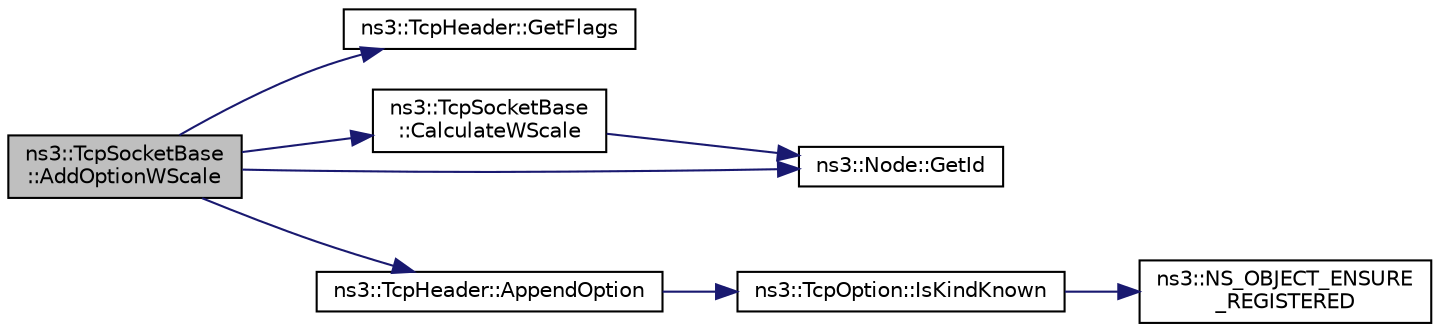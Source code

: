 digraph "ns3::TcpSocketBase::AddOptionWScale"
{
  edge [fontname="Helvetica",fontsize="10",labelfontname="Helvetica",labelfontsize="10"];
  node [fontname="Helvetica",fontsize="10",shape=record];
  rankdir="LR";
  Node1 [label="ns3::TcpSocketBase\l::AddOptionWScale",height=0.2,width=0.4,color="black", fillcolor="grey75", style="filled", fontcolor="black"];
  Node1 -> Node2 [color="midnightblue",fontsize="10",style="solid"];
  Node2 [label="ns3::TcpHeader::GetFlags",height=0.2,width=0.4,color="black", fillcolor="white", style="filled",URL="$d0/d46/classns3_1_1TcpHeader.html#a0d04c5620ee147d4e01d56b9530e8db1",tooltip="Get the flags. "];
  Node1 -> Node3 [color="midnightblue",fontsize="10",style="solid"];
  Node3 [label="ns3::TcpSocketBase\l::CalculateWScale",height=0.2,width=0.4,color="black", fillcolor="white", style="filled",URL="$d1/d45/classns3_1_1TcpSocketBase.html#a53856cbb5c7e49324f5428da7b9f0c74",tooltip="Calculate window scale value based on receive buffer space. "];
  Node3 -> Node4 [color="midnightblue",fontsize="10",style="solid"];
  Node4 [label="ns3::Node::GetId",height=0.2,width=0.4,color="black", fillcolor="white", style="filled",URL="$dd/ded/classns3_1_1Node.html#aaf49b64a843565ce3812326313b370ac"];
  Node1 -> Node5 [color="midnightblue",fontsize="10",style="solid"];
  Node5 [label="ns3::TcpHeader::AppendOption",height=0.2,width=0.4,color="black", fillcolor="white", style="filled",URL="$d0/d46/classns3_1_1TcpHeader.html#aa5de13df3dd5cb87d63c428e5dcc3425",tooltip="Append an option to the TCP header. "];
  Node5 -> Node6 [color="midnightblue",fontsize="10",style="solid"];
  Node6 [label="ns3::TcpOption::IsKindKnown",height=0.2,width=0.4,color="black", fillcolor="white", style="filled",URL="$d0/dd7/classns3_1_1TcpOption.html#aa4227e120fb09b89b6f088b19529344c",tooltip="Check if the option is implemented. "];
  Node6 -> Node7 [color="midnightblue",fontsize="10",style="solid"];
  Node7 [label="ns3::NS_OBJECT_ENSURE\l_REGISTERED",height=0.2,width=0.4,color="black", fillcolor="white", style="filled",URL="$d7/d2e/namespacens3.html#ac633cbd86ee5879afd4312a843a9ff8c"];
  Node1 -> Node4 [color="midnightblue",fontsize="10",style="solid"];
}
